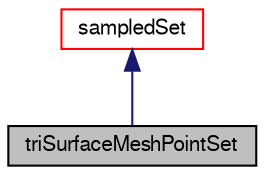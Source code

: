 digraph "triSurfaceMeshPointSet"
{
  bgcolor="transparent";
  edge [fontname="FreeSans",fontsize="10",labelfontname="FreeSans",labelfontsize="10"];
  node [fontname="FreeSans",fontsize="10",shape=record];
  Node1 [label="triSurfaceMeshPointSet",height=0.2,width=0.4,color="black", fillcolor="grey75", style="filled" fontcolor="black"];
  Node2 -> Node1 [dir="back",color="midnightblue",fontsize="10",style="solid",fontname="FreeSans"];
  Node2 [label="sampledSet",height=0.2,width=0.4,color="red",URL="$a02168.html",tooltip="Holds list of sampling points which is filled at construction time. Various implementations of this b..."];
}
